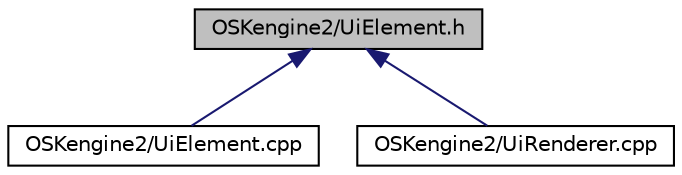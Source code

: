 digraph "OSKengine2/UiElement.h"
{
 // LATEX_PDF_SIZE
  edge [fontname="Helvetica",fontsize="10",labelfontname="Helvetica",labelfontsize="10"];
  node [fontname="Helvetica",fontsize="10",shape=record];
  Node1 [label="OSKengine2/UiElement.h",height=0.2,width=0.4,color="black", fillcolor="grey75", style="filled", fontcolor="black",tooltip=" "];
  Node1 -> Node2 [dir="back",color="midnightblue",fontsize="10",style="solid"];
  Node2 [label="OSKengine2/UiElement.cpp",height=0.2,width=0.4,color="black", fillcolor="white", style="filled",URL="$_ui_element_8cpp.html",tooltip=" "];
  Node1 -> Node3 [dir="back",color="midnightblue",fontsize="10",style="solid"];
  Node3 [label="OSKengine2/UiRenderer.cpp",height=0.2,width=0.4,color="black", fillcolor="white", style="filled",URL="$_ui_renderer_8cpp.html",tooltip=" "];
}
